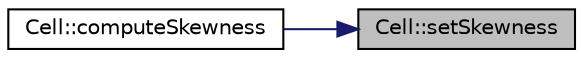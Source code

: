 digraph "Cell::setSkewness"
{
 // LATEX_PDF_SIZE
  edge [fontname="Helvetica",fontsize="10",labelfontname="Helvetica",labelfontsize="10"];
  node [fontname="Helvetica",fontsize="10",shape=record];
  rankdir="RL";
  Node1 [label="Cell::setSkewness",height=0.2,width=0.4,color="black", fillcolor="grey75", style="filled", fontcolor="black",tooltip=" "];
  Node1 -> Node2 [dir="back",color="midnightblue",fontsize="10",style="solid",fontname="Helvetica"];
  Node2 [label="Cell::computeSkewness",height=0.2,width=0.4,color="black", fillcolor="white", style="filled",URL="$classCell.html#a88666c226e29859e543c8eaef36414a3",tooltip=" "];
}
